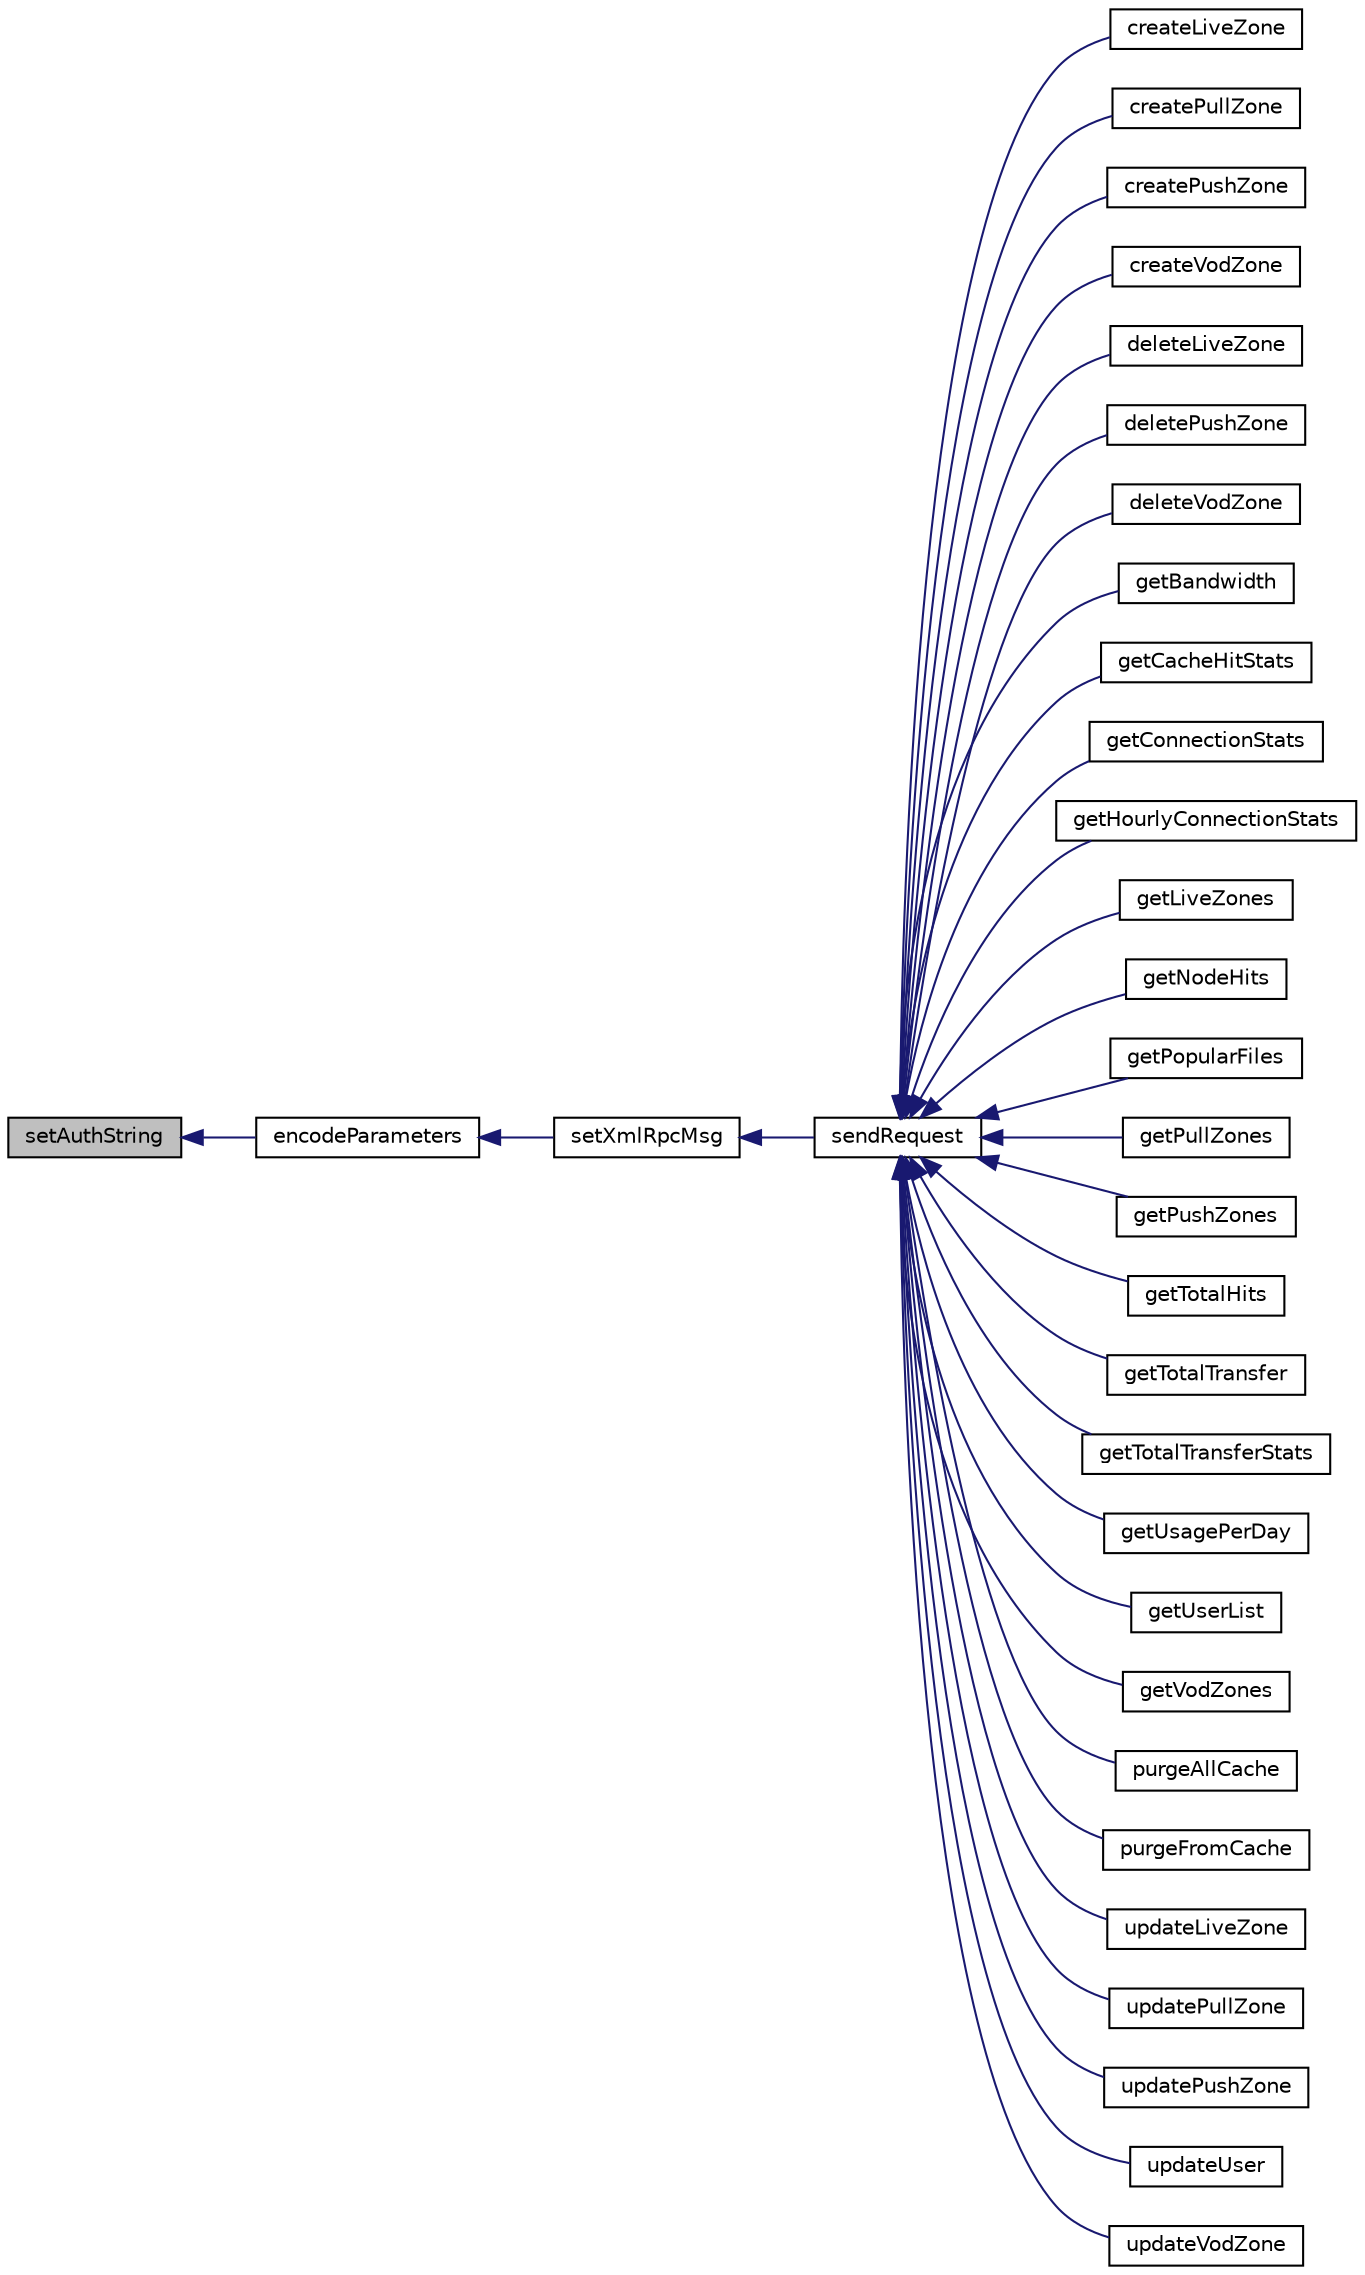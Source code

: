 digraph G
{
  edge [fontname="Helvetica",fontsize="10",labelfontname="Helvetica",labelfontsize="10"];
  node [fontname="Helvetica",fontsize="10",shape=record];
  rankdir=LR;
  Node1 [label="setAuthString",height=0.2,width=0.4,color="black", fillcolor="grey75", style="filled" fontcolor="black"];
  Node1 -> Node2 [dir=back,color="midnightblue",fontsize="10",style="solid",fontname="Helvetica"];
  Node2 [label="encodeParameters",height=0.2,width=0.4,color="black", fillcolor="white", style="filled",URL="$class_max_c_d_n.html#ab03d4f2c7f3b6d1e3505f25c33ac4eb4"];
  Node2 -> Node3 [dir=back,color="midnightblue",fontsize="10",style="solid",fontname="Helvetica"];
  Node3 [label="setXmlRpcMsg",height=0.2,width=0.4,color="black", fillcolor="white", style="filled",URL="$class_max_c_d_n.html#a8c54c313b1f5bbae025c3c30cf12a1ee"];
  Node3 -> Node4 [dir=back,color="midnightblue",fontsize="10",style="solid",fontname="Helvetica"];
  Node4 [label="sendRequest",height=0.2,width=0.4,color="black", fillcolor="white", style="filled",URL="$class_max_c_d_n.html#aa496f1ad190fdbd8682df3dea24abf1a"];
  Node4 -> Node5 [dir=back,color="midnightblue",fontsize="10",style="solid",fontname="Helvetica"];
  Node5 [label="createLiveZone",height=0.2,width=0.4,color="black", fillcolor="white", style="filled",URL="$class_max_c_d_n.html#a541ec1657aca049f04e53517f95d8bf6"];
  Node4 -> Node6 [dir=back,color="midnightblue",fontsize="10",style="solid",fontname="Helvetica"];
  Node6 [label="createPullZone",height=0.2,width=0.4,color="black", fillcolor="white", style="filled",URL="$class_max_c_d_n.html#a842e2c679ffc3af1d78bc67f35edfc8b"];
  Node4 -> Node7 [dir=back,color="midnightblue",fontsize="10",style="solid",fontname="Helvetica"];
  Node7 [label="createPushZone",height=0.2,width=0.4,color="black", fillcolor="white", style="filled",URL="$class_max_c_d_n.html#a56f74befea49b5aad3ce999b0b700cd0"];
  Node4 -> Node8 [dir=back,color="midnightblue",fontsize="10",style="solid",fontname="Helvetica"];
  Node8 [label="createVodZone",height=0.2,width=0.4,color="black", fillcolor="white", style="filled",URL="$class_max_c_d_n.html#aa692957f148655dfb52b57856752cb1a"];
  Node4 -> Node9 [dir=back,color="midnightblue",fontsize="10",style="solid",fontname="Helvetica"];
  Node9 [label="deleteLiveZone",height=0.2,width=0.4,color="black", fillcolor="white", style="filled",URL="$class_max_c_d_n.html#a4a95c42a3716d9f45be0cbe37db33ff9"];
  Node4 -> Node10 [dir=back,color="midnightblue",fontsize="10",style="solid",fontname="Helvetica"];
  Node10 [label="deletePushZone",height=0.2,width=0.4,color="black", fillcolor="white", style="filled",URL="$class_max_c_d_n.html#a020946e4c4bd99908cf439113569ef2b"];
  Node4 -> Node11 [dir=back,color="midnightblue",fontsize="10",style="solid",fontname="Helvetica"];
  Node11 [label="deleteVodZone",height=0.2,width=0.4,color="black", fillcolor="white", style="filled",URL="$class_max_c_d_n.html#a44ef0c0f3348b3823a827d4f8fd1f69b"];
  Node4 -> Node12 [dir=back,color="midnightblue",fontsize="10",style="solid",fontname="Helvetica"];
  Node12 [label="getBandwidth",height=0.2,width=0.4,color="black", fillcolor="white", style="filled",URL="$class_max_c_d_n.html#aa7c52da790e6d9e3acceb12d93c90de6"];
  Node4 -> Node13 [dir=back,color="midnightblue",fontsize="10",style="solid",fontname="Helvetica"];
  Node13 [label="getCacheHitStats",height=0.2,width=0.4,color="black", fillcolor="white", style="filled",URL="$class_max_c_d_n.html#a2eba6ff5a4ac4d5348b6fc17ad4e90de"];
  Node4 -> Node14 [dir=back,color="midnightblue",fontsize="10",style="solid",fontname="Helvetica"];
  Node14 [label="getConnectionStats",height=0.2,width=0.4,color="black", fillcolor="white", style="filled",URL="$class_max_c_d_n.html#a0ccdaad45884b8d37ec214a9fef96f69"];
  Node4 -> Node15 [dir=back,color="midnightblue",fontsize="10",style="solid",fontname="Helvetica"];
  Node15 [label="getHourlyConnectionStats",height=0.2,width=0.4,color="black", fillcolor="white", style="filled",URL="$class_max_c_d_n.html#a6a37fba9236e945837fdab2615463fd8"];
  Node4 -> Node16 [dir=back,color="midnightblue",fontsize="10",style="solid",fontname="Helvetica"];
  Node16 [label="getLiveZones",height=0.2,width=0.4,color="black", fillcolor="white", style="filled",URL="$class_max_c_d_n.html#a1492bb1d403e0e37bbb6694ceade7431"];
  Node4 -> Node17 [dir=back,color="midnightblue",fontsize="10",style="solid",fontname="Helvetica"];
  Node17 [label="getNodeHits",height=0.2,width=0.4,color="black", fillcolor="white", style="filled",URL="$class_max_c_d_n.html#a5edac3917b1fc456d9919a2b27954032"];
  Node4 -> Node18 [dir=back,color="midnightblue",fontsize="10",style="solid",fontname="Helvetica"];
  Node18 [label="getPopularFiles",height=0.2,width=0.4,color="black", fillcolor="white", style="filled",URL="$class_max_c_d_n.html#ad34a2fa79fb678324ec5d8a98f6f58f4"];
  Node4 -> Node19 [dir=back,color="midnightblue",fontsize="10",style="solid",fontname="Helvetica"];
  Node19 [label="getPullZones",height=0.2,width=0.4,color="black", fillcolor="white", style="filled",URL="$class_max_c_d_n.html#af25dffec4a45683331d76e16ac82f125"];
  Node4 -> Node20 [dir=back,color="midnightblue",fontsize="10",style="solid",fontname="Helvetica"];
  Node20 [label="getPushZones",height=0.2,width=0.4,color="black", fillcolor="white", style="filled",URL="$class_max_c_d_n.html#a16b0ec27cb42588cc908b1fa1fb5dc3b"];
  Node4 -> Node21 [dir=back,color="midnightblue",fontsize="10",style="solid",fontname="Helvetica"];
  Node21 [label="getTotalHits",height=0.2,width=0.4,color="black", fillcolor="white", style="filled",URL="$class_max_c_d_n.html#aa14c507a271bdd2536047035549153e7"];
  Node4 -> Node22 [dir=back,color="midnightblue",fontsize="10",style="solid",fontname="Helvetica"];
  Node22 [label="getTotalTransfer",height=0.2,width=0.4,color="black", fillcolor="white", style="filled",URL="$class_max_c_d_n.html#a4182fd3c7541817bfed426647cdf24b6"];
  Node4 -> Node23 [dir=back,color="midnightblue",fontsize="10",style="solid",fontname="Helvetica"];
  Node23 [label="getTotalTransferStats",height=0.2,width=0.4,color="black", fillcolor="white", style="filled",URL="$class_max_c_d_n.html#a2f721064cd497651f42b949d8cbeae27"];
  Node4 -> Node24 [dir=back,color="midnightblue",fontsize="10",style="solid",fontname="Helvetica"];
  Node24 [label="getUsagePerDay",height=0.2,width=0.4,color="black", fillcolor="white", style="filled",URL="$class_max_c_d_n.html#a0f0f34de0a9b9e8aee763a10620b0310"];
  Node4 -> Node25 [dir=back,color="midnightblue",fontsize="10",style="solid",fontname="Helvetica"];
  Node25 [label="getUserList",height=0.2,width=0.4,color="black", fillcolor="white", style="filled",URL="$class_max_c_d_n.html#aeb20dee182d29e6d339cab9682b4ff04"];
  Node4 -> Node26 [dir=back,color="midnightblue",fontsize="10",style="solid",fontname="Helvetica"];
  Node26 [label="getVodZones",height=0.2,width=0.4,color="black", fillcolor="white", style="filled",URL="$class_max_c_d_n.html#a252e5eb5e92bda7e596ef52038156db8"];
  Node4 -> Node27 [dir=back,color="midnightblue",fontsize="10",style="solid",fontname="Helvetica"];
  Node27 [label="purgeAllCache",height=0.2,width=0.4,color="black", fillcolor="white", style="filled",URL="$class_max_c_d_n.html#a1ffd352aec7f5cbd343401630382316b"];
  Node4 -> Node28 [dir=back,color="midnightblue",fontsize="10",style="solid",fontname="Helvetica"];
  Node28 [label="purgeFromCache",height=0.2,width=0.4,color="black", fillcolor="white", style="filled",URL="$class_max_c_d_n.html#a62a3e75f63fe9295ec761eaee62294fb"];
  Node4 -> Node29 [dir=back,color="midnightblue",fontsize="10",style="solid",fontname="Helvetica"];
  Node29 [label="updateLiveZone",height=0.2,width=0.4,color="black", fillcolor="white", style="filled",URL="$class_max_c_d_n.html#a887cf925e7b0137f584f75c0ea253a64"];
  Node4 -> Node30 [dir=back,color="midnightblue",fontsize="10",style="solid",fontname="Helvetica"];
  Node30 [label="updatePullZone",height=0.2,width=0.4,color="black", fillcolor="white", style="filled",URL="$class_max_c_d_n.html#ad95bc411959f49b988bed017381a6103"];
  Node4 -> Node31 [dir=back,color="midnightblue",fontsize="10",style="solid",fontname="Helvetica"];
  Node31 [label="updatePushZone",height=0.2,width=0.4,color="black", fillcolor="white", style="filled",URL="$class_max_c_d_n.html#a6f76399ae6628212637357d101c3a37f"];
  Node4 -> Node32 [dir=back,color="midnightblue",fontsize="10",style="solid",fontname="Helvetica"];
  Node32 [label="updateUser",height=0.2,width=0.4,color="black", fillcolor="white", style="filled",URL="$class_max_c_d_n.html#a1d86f2ee4963b6bfeb447979f58e8e0e"];
  Node4 -> Node33 [dir=back,color="midnightblue",fontsize="10",style="solid",fontname="Helvetica"];
  Node33 [label="updateVodZone",height=0.2,width=0.4,color="black", fillcolor="white", style="filled",URL="$class_max_c_d_n.html#a9dbe6ee3e3316947a53c7449b5058cdb"];
}
